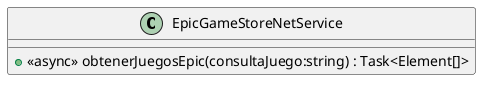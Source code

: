 @startuml
class EpicGameStoreNetService {
    + <<async>> obtenerJuegosEpic(consultaJuego:string) : Task<Element[]>
}
@enduml
